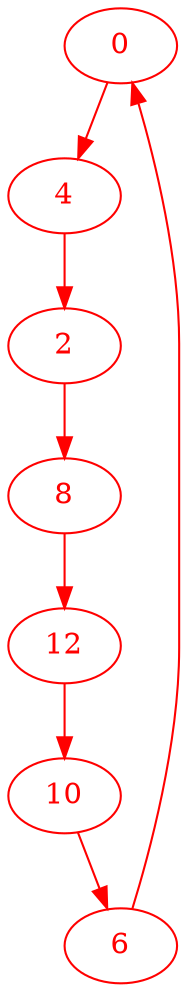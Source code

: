 digraph g{
node [color = red, fontcolor=red]; 0 2 4 6 8 10 12 ;
0 -> 4 [color=red] ;
2 -> 8 [color=red] ;
4 -> 2 [color=red] ;
6 -> 0 [color=red] ;
8 -> 12 [color=red] ;
10 -> 6 [color=red] ;
12 -> 10 [color=red] ;
}
